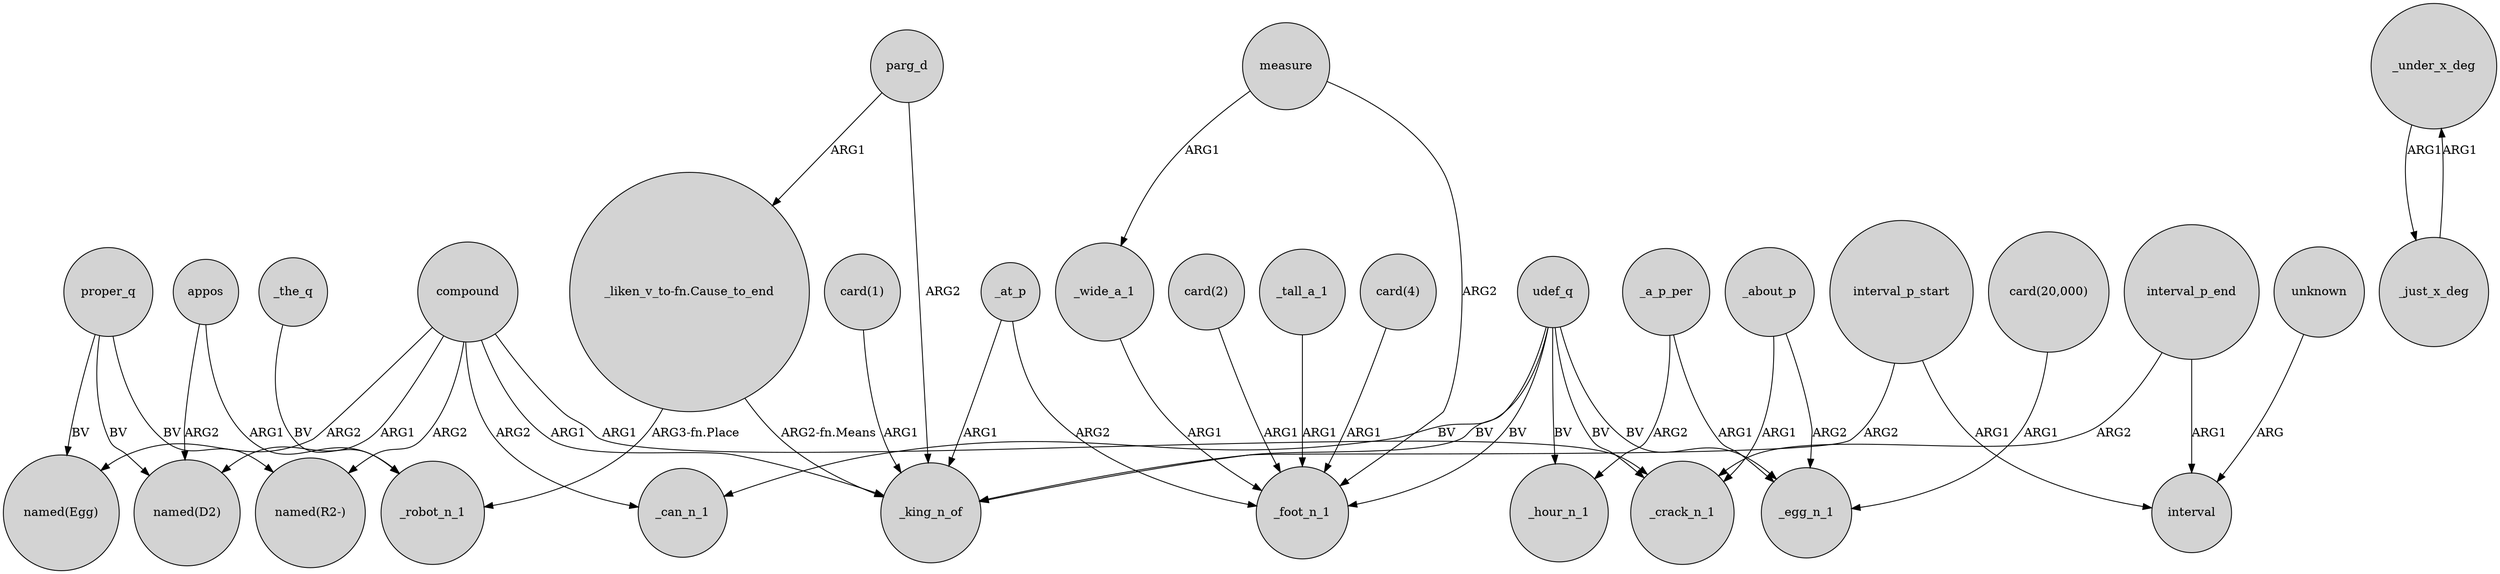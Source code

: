 digraph {
	node [shape=circle style=filled]
	compound -> "named(R2-)" [label=ARG2]
	udef_q -> _king_n_of [label=BV]
	"card(2)" -> _foot_n_1 [label=ARG1]
	parg_d -> "_liken_v_to-fn.Cause_to_end" [label=ARG1]
	_a_p_per -> _hour_n_1 [label=ARG2]
	proper_q -> "named(R2-)" [label=BV]
	"card(20,000)" -> _egg_n_1 [label=ARG1]
	_tall_a_1 -> _foot_n_1 [label=ARG1]
	udef_q -> _can_n_1 [label=BV]
	compound -> _king_n_of [label=ARG1]
	compound -> "named(D2)" [label=ARG1]
	"card(4)" -> _foot_n_1 [label=ARG1]
	measure -> _wide_a_1 [label=ARG1]
	unknown -> interval [label=ARG]
	proper_q -> "named(Egg)" [label=BV]
	proper_q -> "named(D2)" [label=BV]
	compound -> _can_n_1 [label=ARG2]
	_under_x_deg -> _just_x_deg [label=ARG1]
	_at_p -> _king_n_of [label=ARG1]
	_about_p -> _egg_n_1 [label=ARG2]
	interval_p_start -> interval [label=ARG1]
	interval_p_start -> _king_n_of [label=ARG2]
	appos -> "named(D2)" [label=ARG2]
	_the_q -> _robot_n_1 [label=BV]
	_about_p -> _crack_n_1 [label=ARG1]
	_just_x_deg -> _under_x_deg [label=ARG1]
	appos -> _robot_n_1 [label=ARG1]
	"_liken_v_to-fn.Cause_to_end" -> _robot_n_1 [label="ARG3-fn.Place"]
	udef_q -> _egg_n_1 [label=BV]
	parg_d -> _king_n_of [label=ARG2]
	"card(1)" -> _king_n_of [label=ARG1]
	interval_p_end -> _crack_n_1 [label=ARG2]
	interval_p_end -> interval [label=ARG1]
	compound -> "named(Egg)" [label=ARG2]
	udef_q -> _hour_n_1 [label=BV]
	compound -> _crack_n_1 [label=ARG1]
	udef_q -> _crack_n_1 [label=BV]
	udef_q -> _foot_n_1 [label=BV]
	_at_p -> _foot_n_1 [label=ARG2]
	measure -> _foot_n_1 [label=ARG2]
	"_liken_v_to-fn.Cause_to_end" -> _king_n_of [label="ARG2-fn.Means"]
	_a_p_per -> _egg_n_1 [label=ARG1]
	_wide_a_1 -> _foot_n_1 [label=ARG1]
}
